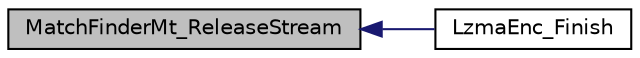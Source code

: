 digraph G
{
  edge [fontname="Helvetica",fontsize="10",labelfontname="Helvetica",labelfontsize="10"];
  node [fontname="Helvetica",fontsize="10",shape=record];
  rankdir="LR";
  Node1 [label="MatchFinderMt_ReleaseStream",height=0.2,width=0.4,color="black", fillcolor="grey75", style="filled" fontcolor="black"];
  Node1 -> Node2 [dir="back",color="midnightblue",fontsize="10",style="solid",fontname="Helvetica"];
  Node2 [label="LzmaEnc_Finish",height=0.2,width=0.4,color="black", fillcolor="white", style="filled",URL="$_lzma_enc_8c.html#a2686436c7efca3ce0b2c9f66d14f10ea"];
}
